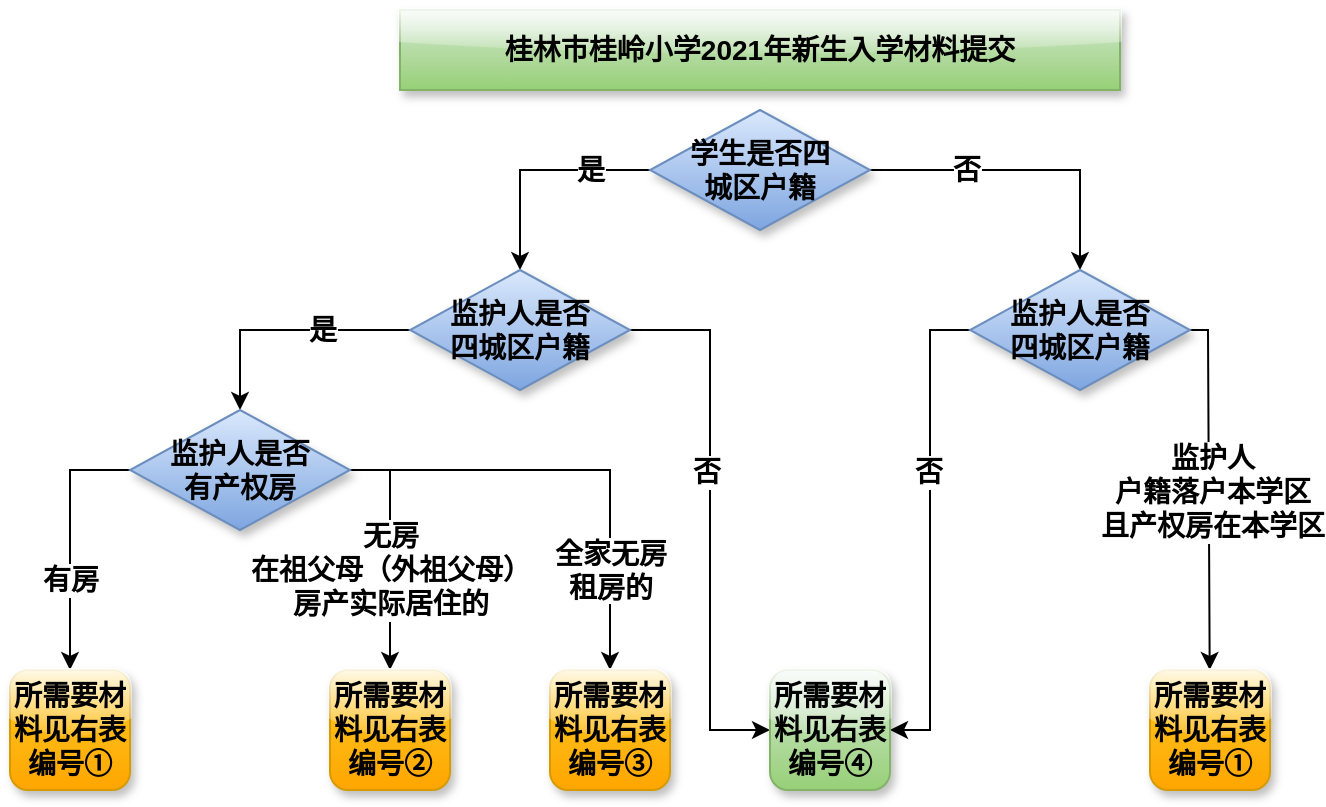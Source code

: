 <mxfile version="14.7.6" type="github">
  <diagram id="xbSUnDKYCWi-sVSFAzKx" name="第 1 页">
    <mxGraphModel dx="2012" dy="661" grid="1" gridSize="10" guides="1" tooltips="1" connect="1" arrows="1" fold="1" page="1" pageScale="1" pageWidth="827" pageHeight="1169" math="0" shadow="0">
      <root>
        <mxCell id="0" />
        <mxCell id="1" parent="0" />
        <mxCell id="uLhDo0Ny1792h5dLZ_3C-3" value="" style="edgeStyle=orthogonalEdgeStyle;rounded=0;orthogonalLoop=1;jettySize=auto;html=1;entryX=0.5;entryY=0;entryDx=0;entryDy=0;fontStyle=1;fontSize=14;" edge="1" parent="1" source="uLhDo0Ny1792h5dLZ_3C-1" target="uLhDo0Ny1792h5dLZ_3C-2">
          <mxGeometry relative="1" as="geometry" />
        </mxCell>
        <mxCell id="uLhDo0Ny1792h5dLZ_3C-4" value="否" style="edgeLabel;html=1;align=center;verticalAlign=middle;resizable=0;points=[];fontStyle=1;fontSize=14;" vertex="1" connectable="0" parent="uLhDo0Ny1792h5dLZ_3C-3">
          <mxGeometry x="-0.153" y="2" relative="1" as="geometry">
            <mxPoint x="-18" y="2" as="offset" />
          </mxGeometry>
        </mxCell>
        <mxCell id="uLhDo0Ny1792h5dLZ_3C-6" value="" style="edgeStyle=orthogonalEdgeStyle;rounded=0;orthogonalLoop=1;jettySize=auto;html=1;entryX=0.5;entryY=0;entryDx=0;entryDy=0;fontStyle=1;fontSize=14;" edge="1" parent="1" source="uLhDo0Ny1792h5dLZ_3C-1" target="uLhDo0Ny1792h5dLZ_3C-5">
          <mxGeometry relative="1" as="geometry">
            <mxPoint x="-90" y="220" as="targetPoint" />
          </mxGeometry>
        </mxCell>
        <mxCell id="uLhDo0Ny1792h5dLZ_3C-7" value="是" style="edgeLabel;html=1;align=center;verticalAlign=middle;resizable=0;points=[];fontStyle=1;fontSize=14;" vertex="1" connectable="0" parent="uLhDo0Ny1792h5dLZ_3C-6">
          <mxGeometry x="-0.25" y="5" relative="1" as="geometry">
            <mxPoint x="13" y="-5" as="offset" />
          </mxGeometry>
        </mxCell>
        <mxCell id="uLhDo0Ny1792h5dLZ_3C-1" value="学生是否四城区户籍" style="rhombus;whiteSpace=wrap;fillColor=#dae8fc;strokeColor=#6c8ebf;gradientColor=#7ea6e0;shadow=1;fontStyle=1;fontSize=14;html=1;spacingTop=15;spacingBottom=15;spacingLeft=15;spacingRight=15;" vertex="1" parent="1">
          <mxGeometry x="-10" y="190" width="110" height="60" as="geometry" />
        </mxCell>
        <mxCell id="uLhDo0Ny1792h5dLZ_3C-28" style="edgeStyle=none;rounded=0;orthogonalLoop=1;jettySize=auto;html=1;fontSize=14;exitX=0;exitY=0.5;exitDx=0;exitDy=0;entryX=1;entryY=0.5;entryDx=0;entryDy=0;" edge="1" parent="1" source="uLhDo0Ny1792h5dLZ_3C-2" target="uLhDo0Ny1792h5dLZ_3C-23">
          <mxGeometry relative="1" as="geometry">
            <mxPoint x="130" y="300" as="sourcePoint" />
            <mxPoint x="112" y="460" as="targetPoint" />
            <Array as="points">
              <mxPoint x="130" y="300" />
              <mxPoint x="130" y="500" />
            </Array>
          </mxGeometry>
        </mxCell>
        <mxCell id="uLhDo0Ny1792h5dLZ_3C-32" value="否" style="edgeLabel;html=1;align=center;verticalAlign=middle;resizable=0;points=[];fontSize=14;fontStyle=1" vertex="1" connectable="0" parent="uLhDo0Ny1792h5dLZ_3C-28">
          <mxGeometry x="-0.18" y="-1" relative="1" as="geometry">
            <mxPoint y="-8" as="offset" />
          </mxGeometry>
        </mxCell>
        <mxCell id="uLhDo0Ny1792h5dLZ_3C-30" style="edgeStyle=none;rounded=0;orthogonalLoop=1;jettySize=auto;html=1;exitX=1;exitY=0.5;exitDx=0;exitDy=0;fontSize=14;" edge="1" parent="1" source="uLhDo0Ny1792h5dLZ_3C-2" target="uLhDo0Ny1792h5dLZ_3C-22">
          <mxGeometry relative="1" as="geometry">
            <Array as="points">
              <mxPoint x="269" y="300" />
            </Array>
          </mxGeometry>
        </mxCell>
        <mxCell id="uLhDo0Ny1792h5dLZ_3C-31" value="监护人&lt;br&gt;户籍落户本学区&lt;br&gt;且产权房在本学区" style="edgeLabel;html=1;align=center;verticalAlign=middle;resizable=0;points=[];fontSize=14;fontStyle=1" vertex="1" connectable="0" parent="uLhDo0Ny1792h5dLZ_3C-30">
          <mxGeometry x="-0.136" y="-1" relative="1" as="geometry">
            <mxPoint x="2" y="12" as="offset" />
          </mxGeometry>
        </mxCell>
        <mxCell id="uLhDo0Ny1792h5dLZ_3C-2" value="监护人是否四城区户籍" style="rhombus;whiteSpace=wrap;html=1;fillColor=#dae8fc;strokeColor=#6c8ebf;gradientColor=#7ea6e0;shadow=1;fontStyle=1;fontSize=14;spacingTop=15;spacingLeft=15;spacingBottom=15;spacingRight=15;" vertex="1" parent="1">
          <mxGeometry x="150" y="270" width="110" height="60" as="geometry" />
        </mxCell>
        <mxCell id="uLhDo0Ny1792h5dLZ_3C-9" value="" style="edgeStyle=orthogonalEdgeStyle;rounded=0;orthogonalLoop=1;jettySize=auto;html=1;entryX=0.5;entryY=0;entryDx=0;entryDy=0;fontStyle=1;fontSize=14;" edge="1" parent="1" source="uLhDo0Ny1792h5dLZ_3C-5" target="uLhDo0Ny1792h5dLZ_3C-8">
          <mxGeometry relative="1" as="geometry" />
        </mxCell>
        <mxCell id="uLhDo0Ny1792h5dLZ_3C-10" value="是" style="edgeLabel;html=1;align=center;verticalAlign=middle;resizable=0;points=[];fontStyle=1;fontSize=14;" vertex="1" connectable="0" parent="uLhDo0Ny1792h5dLZ_3C-9">
          <mxGeometry x="-0.185" y="5" relative="1" as="geometry">
            <mxPoint x="7" y="-5" as="offset" />
          </mxGeometry>
        </mxCell>
        <mxCell id="uLhDo0Ny1792h5dLZ_3C-25" style="edgeStyle=none;rounded=0;orthogonalLoop=1;jettySize=auto;html=1;exitX=1;exitY=0.5;exitDx=0;exitDy=0;entryX=0;entryY=0.5;entryDx=0;entryDy=0;fontStyle=1;fontSize=14;" edge="1" parent="1" source="uLhDo0Ny1792h5dLZ_3C-5" target="uLhDo0Ny1792h5dLZ_3C-23">
          <mxGeometry relative="1" as="geometry">
            <Array as="points">
              <mxPoint x="20" y="300" />
              <mxPoint x="20" y="500" />
            </Array>
          </mxGeometry>
        </mxCell>
        <mxCell id="uLhDo0Ny1792h5dLZ_3C-26" value="否" style="edgeLabel;html=1;align=center;verticalAlign=middle;resizable=0;points=[];fontStyle=1;fontSize=14;" vertex="1" connectable="0" parent="uLhDo0Ny1792h5dLZ_3C-25">
          <mxGeometry x="0.019" y="-2" relative="1" as="geometry">
            <mxPoint y="-27" as="offset" />
          </mxGeometry>
        </mxCell>
        <mxCell id="uLhDo0Ny1792h5dLZ_3C-5" value="监护人是否四城区户籍" style="rhombus;whiteSpace=wrap;html=1;strokeColor=#6c8ebf;fillColor=#dae8fc;gradientColor=#7ea6e0;shadow=1;fontStyle=1;fontSize=14;spacingTop=15;spacingLeft=15;spacingBottom=15;spacingRight=15;" vertex="1" parent="1">
          <mxGeometry x="-130" y="270" width="110" height="60" as="geometry" />
        </mxCell>
        <mxCell id="uLhDo0Ny1792h5dLZ_3C-33" style="edgeStyle=none;rounded=0;orthogonalLoop=1;jettySize=auto;html=1;exitX=0;exitY=0.5;exitDx=0;exitDy=0;entryX=0.5;entryY=0;entryDx=0;entryDy=0;fontSize=14;" edge="1" parent="1" source="uLhDo0Ny1792h5dLZ_3C-8" target="uLhDo0Ny1792h5dLZ_3C-17">
          <mxGeometry relative="1" as="geometry">
            <Array as="points">
              <mxPoint x="-300" y="370" />
            </Array>
          </mxGeometry>
        </mxCell>
        <mxCell id="uLhDo0Ny1792h5dLZ_3C-36" value="有房" style="edgeLabel;html=1;align=center;verticalAlign=middle;resizable=0;points=[];fontSize=14;fontStyle=1" vertex="1" connectable="0" parent="uLhDo0Ny1792h5dLZ_3C-33">
          <mxGeometry x="0.107" relative="1" as="geometry">
            <mxPoint y="13" as="offset" />
          </mxGeometry>
        </mxCell>
        <mxCell id="uLhDo0Ny1792h5dLZ_3C-34" style="edgeStyle=none;rounded=0;orthogonalLoop=1;jettySize=auto;html=1;exitX=1;exitY=0.5;exitDx=0;exitDy=0;entryX=0.5;entryY=0;entryDx=0;entryDy=0;fontSize=14;" edge="1" parent="1" source="uLhDo0Ny1792h5dLZ_3C-8" target="uLhDo0Ny1792h5dLZ_3C-11">
          <mxGeometry relative="1" as="geometry">
            <Array as="points">
              <mxPoint x="-140" y="370" />
            </Array>
          </mxGeometry>
        </mxCell>
        <mxCell id="uLhDo0Ny1792h5dLZ_3C-37" value="无房&lt;br&gt;在祖父母（外祖父母）&lt;br&gt;房产实际居住的" style="edgeLabel;html=1;align=center;verticalAlign=middle;resizable=0;points=[];fontSize=14;fontStyle=1" vertex="1" connectable="0" parent="uLhDo0Ny1792h5dLZ_3C-34">
          <mxGeometry x="-0.046" relative="1" as="geometry">
            <mxPoint y="13" as="offset" />
          </mxGeometry>
        </mxCell>
        <mxCell id="uLhDo0Ny1792h5dLZ_3C-35" style="edgeStyle=none;rounded=0;orthogonalLoop=1;jettySize=auto;html=1;exitX=1;exitY=0.5;exitDx=0;exitDy=0;entryX=0.5;entryY=0;entryDx=0;entryDy=0;fontSize=14;" edge="1" parent="1" target="uLhDo0Ny1792h5dLZ_3C-13">
          <mxGeometry relative="1" as="geometry">
            <mxPoint x="-150.0" y="370" as="sourcePoint" />
            <Array as="points">
              <mxPoint x="-30" y="370" />
            </Array>
          </mxGeometry>
        </mxCell>
        <mxCell id="uLhDo0Ny1792h5dLZ_3C-38" value="全家无房&lt;br&gt;租房的" style="edgeLabel;html=1;align=center;verticalAlign=middle;resizable=0;points=[];fontSize=14;fontStyle=1" vertex="1" connectable="0" parent="uLhDo0Ny1792h5dLZ_3C-35">
          <mxGeometry x="0.544" y="1" relative="1" as="geometry">
            <mxPoint x="-1" as="offset" />
          </mxGeometry>
        </mxCell>
        <mxCell id="uLhDo0Ny1792h5dLZ_3C-8" value="监护人是否有产权房" style="rhombus;whiteSpace=wrap;html=1;strokeColor=#6c8ebf;fillColor=#dae8fc;gradientColor=#7ea6e0;rounded=0;shadow=1;sketch=0;fontStyle=1;fontSize=14;spacingTop=15;spacingLeft=15;spacingBottom=15;spacingRight=15;" vertex="1" parent="1">
          <mxGeometry x="-270" y="340" width="110" height="60" as="geometry" />
        </mxCell>
        <mxCell id="uLhDo0Ny1792h5dLZ_3C-11" value="&lt;span style=&quot;font-size: 14px;&quot;&gt;所需要材料见右表编号②&lt;/span&gt;" style="whiteSpace=wrap;html=1;strokeColor=#d79b00;fillColor=#ffcd28;gradientColor=#ffa500;rounded=1;shadow=1;glass=1;fontStyle=1;fontSize=14;" vertex="1" parent="1">
          <mxGeometry x="-170" y="470" width="60" height="60" as="geometry" />
        </mxCell>
        <mxCell id="uLhDo0Ny1792h5dLZ_3C-13" value="&lt;span style=&quot;font-size: 14px;&quot;&gt;所需要材料见右表编号③&lt;/span&gt;" style="whiteSpace=wrap;html=1;strokeColor=#d79b00;fillColor=#ffcd28;gradientColor=#ffa500;rounded=1;glass=1;shadow=1;fontStyle=1;fontSize=14;" vertex="1" parent="1">
          <mxGeometry x="-60" y="470" width="60" height="60" as="geometry" />
        </mxCell>
        <mxCell id="uLhDo0Ny1792h5dLZ_3C-17" value="所需要材料见右表编号①" style="whiteSpace=wrap;html=1;strokeColor=#d79b00;fillColor=#ffcd28;gradientColor=#ffa500;rounded=1;glass=1;shadow=1;fontStyle=1;fontSize=14;" vertex="1" parent="1">
          <mxGeometry x="-330" y="470" width="60" height="60" as="geometry" />
        </mxCell>
        <mxCell id="uLhDo0Ny1792h5dLZ_3C-22" value="&lt;span style=&quot;font-size: 14px;&quot;&gt;所需要材料见右表编号①&lt;/span&gt;" style="rounded=1;whiteSpace=wrap;html=1;shadow=1;glass=1;sketch=0;gradientColor=#ffa500;fillColor=#ffcd28;strokeColor=#d79b00;fontStyle=1;fontSize=14;" vertex="1" parent="1">
          <mxGeometry x="240" y="470" width="60" height="60" as="geometry" />
        </mxCell>
        <mxCell id="uLhDo0Ny1792h5dLZ_3C-23" value="&lt;span style=&quot;font-size: 14px;&quot;&gt;所需要材料见右表编号④&lt;/span&gt;" style="rounded=1;whiteSpace=wrap;html=1;shadow=1;glass=1;sketch=0;gradientColor=#97d077;fillColor=#d5e8d4;strokeColor=#82b366;fontStyle=1;fontSize=14;" vertex="1" parent="1">
          <mxGeometry x="50" y="470" width="60" height="60" as="geometry" />
        </mxCell>
        <mxCell id="uLhDo0Ny1792h5dLZ_3C-27" value="桂林市桂岭小学2021年新生入学材料提交" style="rounded=0;whiteSpace=wrap;html=1;shadow=1;glass=1;sketch=0;gradientColor=#97d077;fillColor=#d5e8d4;strokeColor=#82b366;fontStyle=1;fontSize=14;" vertex="1" parent="1">
          <mxGeometry x="-135" y="140" width="360" height="40" as="geometry" />
        </mxCell>
      </root>
    </mxGraphModel>
  </diagram>
</mxfile>
